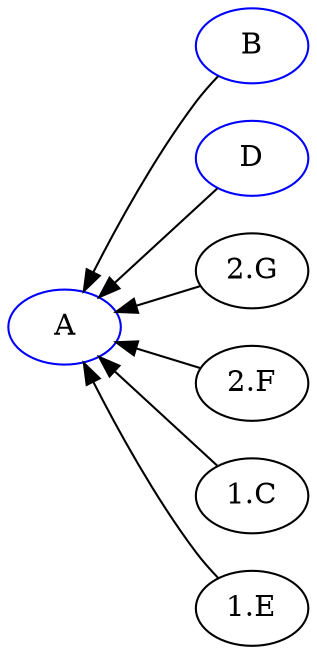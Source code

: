 digraph {

rankdir = RL

"B" [color=blue];
"D" [color=blue];
"B" [color=blue];
"A" [color=blue];
"D" [color=blue];
"2.G" -> "A" [style=filled, color=black];
"2.F" -> "A" [style=filled, color=black];
"1.C" -> "A" [style=filled, color=black];
"1.E" -> "A" [style=filled, color=black];
"B" -> "A" [style=filled, color=black];
"D" -> "A" [style=filled, color=black];
}
